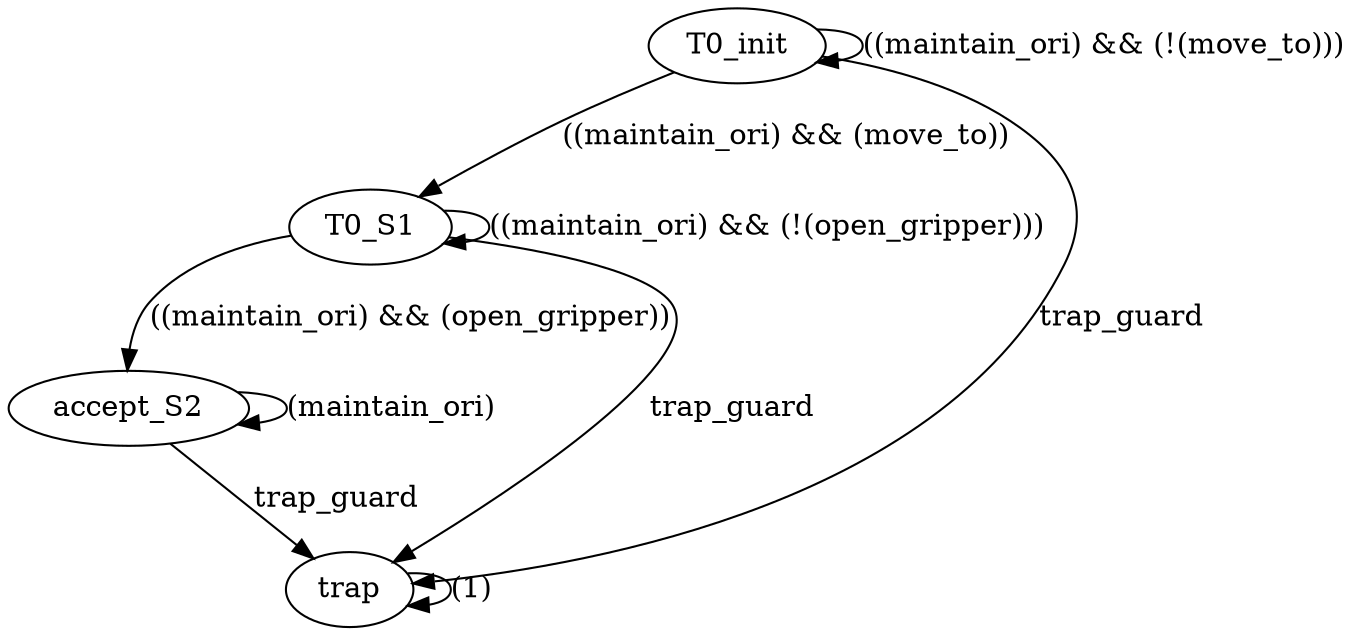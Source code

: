 digraph "" {
accept_S2;
T0_init;
T0_S1;
trap;
accept_S2 -> accept_S2  [guard="(maintain_ori)", input="set([2, 3, 6, 7])", key=0, label="(maintain_ori)", weight=0];
accept_S2 -> trap  [guard=trap_guard, input="set([0, 1, 4, 5])", key=0, label=trap_guard, weight=0];
T0_init -> T0_init  [guard="((maintain_ori) && (!(move_to)))", input="set([2, 3])", key=0, label="((maintain_ori) && (!(move_to)))", weight=0];
T0_init -> T0_S1  [guard="((maintain_ori) && (move_to))", input="set([6, 7])", key=0, label="((maintain_ori) && (move_to))", weight=0];
T0_init -> trap  [guard=trap_guard, input="set([0, 1, 4, 5])", key=0, label=trap_guard, weight=0];
T0_S1 -> accept_S2  [guard="((maintain_ori) && (open_gripper))", input="set([3, 7])", key=0, label="((maintain_ori) && (open_gripper))", weight=0];
T0_S1 -> T0_S1  [guard="((maintain_ori) && (!(open_gripper)))", input="set([2, 6])", key=0, label="((maintain_ori) && (!(open_gripper)))", weight=0];
T0_S1 -> trap  [guard=trap_guard, input="set([0, 1, 4, 5])", key=0, label=trap_guard, weight=0];
trap -> trap  [guard="(1)", input="set([0, 1, 2, 3, 4, 5, 6, 7])", key=0, label="(1)", weight=0];
}
